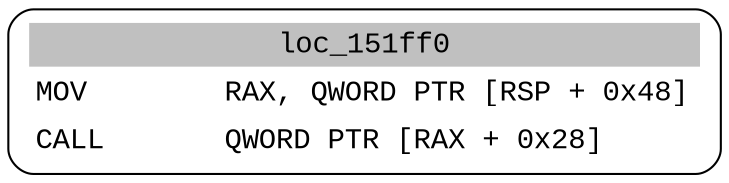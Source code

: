 digraph asm_graph {
1941 [
shape="Mrecord" fontname="Courier New"label =<<table border="0" cellborder="0" cellpadding="3"><tr><td align="center" colspan="2" bgcolor="grey">loc_151ff0</td></tr><tr><td align="left">MOV        RAX, QWORD PTR [RSP + 0x48]</td></tr><tr><td align="left">CALL       QWORD PTR [RAX + 0x28]</td></tr></table>> ];
}